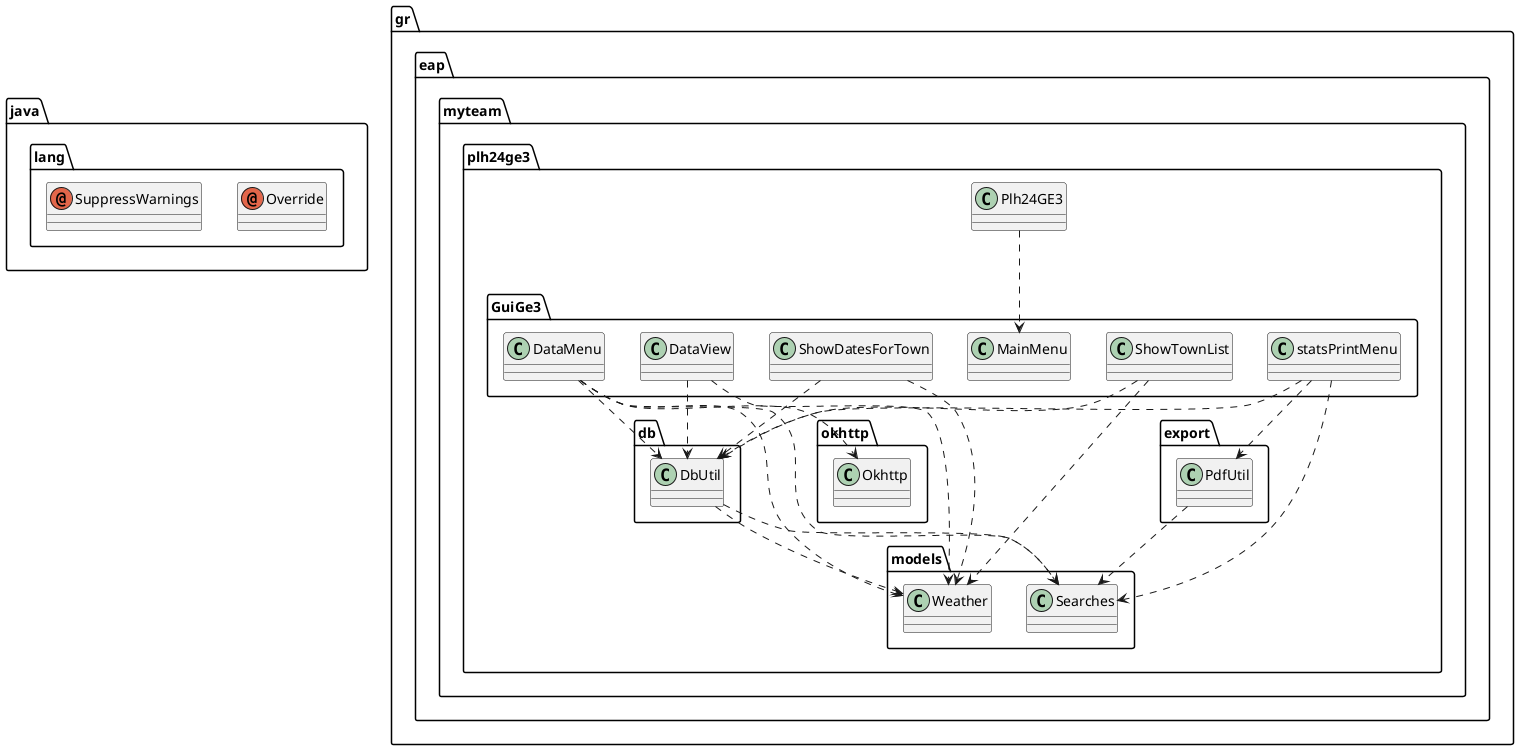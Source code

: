 @startuml
annotation java.lang.Override
annotation java.lang.SuppressWarnings

class gr.eap.myteam.plh24ge3.GuiGe3.DataMenu
class gr.eap.myteam.plh24ge3.GuiGe3.DataView
class gr.eap.myteam.plh24ge3.GuiGe3.MainMenu
class gr.eap.myteam.plh24ge3.GuiGe3.ShowDatesForTown
class gr.eap.myteam.plh24ge3.GuiGe3.ShowTownList
class gr.eap.myteam.plh24ge3.GuiGe3.statsPrintMenu
class gr.eap.myteam.plh24ge3.Plh24GE3
class gr.eap.myteam.plh24ge3.db.DbUtil
class gr.eap.myteam.plh24ge3.export.PdfUtil
class gr.eap.myteam.plh24ge3.models.Searches
class gr.eap.myteam.plh24ge3.models.Weather
class gr.eap.myteam.plh24ge3.okhttp.Okhttp


gr.eap.myteam.plh24ge3.GuiGe3.DataMenu ..> gr.eap.myteam.plh24ge3.db.DbUtil
gr.eap.myteam.plh24ge3.GuiGe3.DataMenu ..> gr.eap.myteam.plh24ge3.models.Searches
gr.eap.myteam.plh24ge3.GuiGe3.DataMenu ..> gr.eap.myteam.plh24ge3.models.Weather
gr.eap.myteam.plh24ge3.GuiGe3.DataMenu ..> gr.eap.myteam.plh24ge3.okhttp.Okhttp

gr.eap.myteam.plh24ge3.GuiGe3.DataView ..> gr.eap.myteam.plh24ge3.db.DbUtil
gr.eap.myteam.plh24ge3.GuiGe3.DataView ..> gr.eap.myteam.plh24ge3.models.Weather

gr.eap.myteam.plh24ge3.GuiGe3.ShowDatesForTown ..> gr.eap.myteam.plh24ge3.db.DbUtil
gr.eap.myteam.plh24ge3.GuiGe3.ShowDatesForTown ..> gr.eap.myteam.plh24ge3.models.Weather

gr.eap.myteam.plh24ge3.GuiGe3.ShowTownList ..> gr.eap.myteam.plh24ge3.db.DbUtil
gr.eap.myteam.plh24ge3.GuiGe3.ShowTownList ..> gr.eap.myteam.plh24ge3.models.Weather

gr.eap.myteam.plh24ge3.GuiGe3.statsPrintMenu ..> gr.eap.myteam.plh24ge3.db.DbUtil
gr.eap.myteam.plh24ge3.GuiGe3.statsPrintMenu ..> gr.eap.myteam.plh24ge3.export.PdfUtil
gr.eap.myteam.plh24ge3.GuiGe3.statsPrintMenu ..> gr.eap.myteam.plh24ge3.models.Searches

gr.eap.myteam.plh24ge3.Plh24GE3 ..> gr.eap.myteam.plh24ge3.GuiGe3.MainMenu
gr.eap.myteam.plh24ge3.db.DbUtil ..> gr.eap.myteam.plh24ge3.models.Searches
gr.eap.myteam.plh24ge3.db.DbUtil ..> gr.eap.myteam.plh24ge3.models.Weather
gr.eap.myteam.plh24ge3.export.PdfUtil ..> gr.eap.myteam.plh24ge3.models.Searches

@enduml
